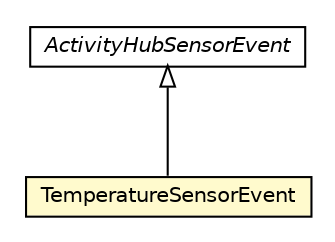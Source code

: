 #!/usr/local/bin/dot
#
# Class diagram 
# Generated by UMLGraph version R5_6-24-gf6e263 (http://www.umlgraph.org/)
#

digraph G {
	edge [fontname="Helvetica",fontsize=10,labelfontname="Helvetica",labelfontsize=10];
	node [fontname="Helvetica",fontsize=10,shape=plaintext];
	nodesep=0.25;
	ranksep=0.5;
	// org.universAAL.ontology.activityhub.TemperatureSensorEvent
	c373773 [label=<<table title="org.universAAL.ontology.activityhub.TemperatureSensorEvent" border="0" cellborder="1" cellspacing="0" cellpadding="2" port="p" bgcolor="lemonChiffon" href="./TemperatureSensorEvent.html">
		<tr><td><table border="0" cellspacing="0" cellpadding="1">
<tr><td align="center" balign="center"> TemperatureSensorEvent </td></tr>
		</table></td></tr>
		</table>>, URL="./TemperatureSensorEvent.html", fontname="Helvetica", fontcolor="black", fontsize=10.0];
	// org.universAAL.ontology.activityhub.ActivityHubSensorEvent
	c373783 [label=<<table title="org.universAAL.ontology.activityhub.ActivityHubSensorEvent" border="0" cellborder="1" cellspacing="0" cellpadding="2" port="p" href="./ActivityHubSensorEvent.html">
		<tr><td><table border="0" cellspacing="0" cellpadding="1">
<tr><td align="center" balign="center"><font face="Helvetica-Oblique"> ActivityHubSensorEvent </font></td></tr>
		</table></td></tr>
		</table>>, URL="./ActivityHubSensorEvent.html", fontname="Helvetica", fontcolor="black", fontsize=10.0];
	//org.universAAL.ontology.activityhub.TemperatureSensorEvent extends org.universAAL.ontology.activityhub.ActivityHubSensorEvent
	c373783:p -> c373773:p [dir=back,arrowtail=empty];
}

